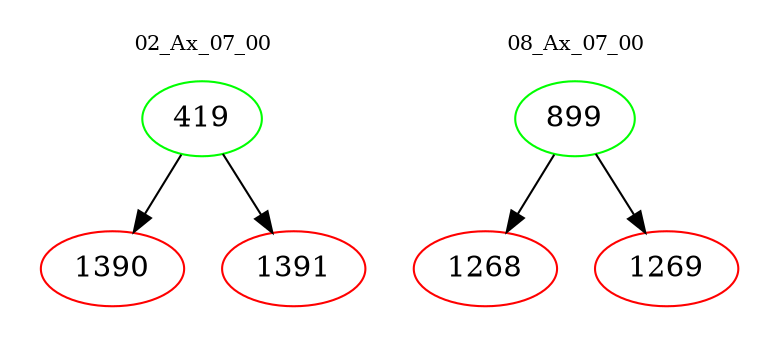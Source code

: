 digraph{
subgraph cluster_0 {
color = white
label = "02_Ax_07_00";
fontsize=10;
T0_419 [label="419", color="green"]
T0_419 -> T0_1390 [color="black"]
T0_1390 [label="1390", color="red"]
T0_419 -> T0_1391 [color="black"]
T0_1391 [label="1391", color="red"]
}
subgraph cluster_1 {
color = white
label = "08_Ax_07_00";
fontsize=10;
T1_899 [label="899", color="green"]
T1_899 -> T1_1268 [color="black"]
T1_1268 [label="1268", color="red"]
T1_899 -> T1_1269 [color="black"]
T1_1269 [label="1269", color="red"]
}
}
